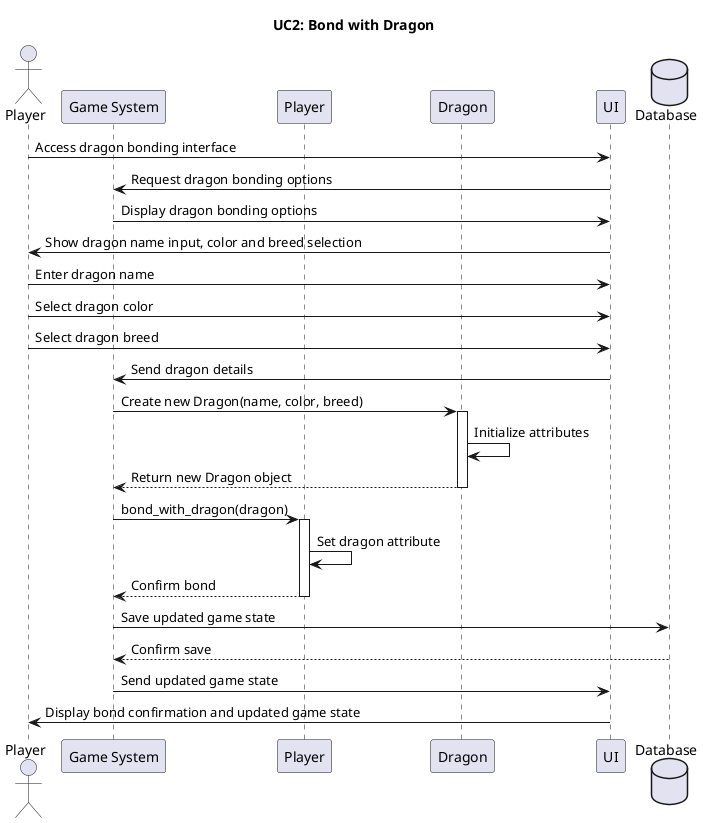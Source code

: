 @startuml
title UC2: Bond with Dragon

actor Player
participant "Game System" as Game
participant "Player" as PlayerClass
participant "Dragon" as DragonClass
participant "UI" as UI
database "Database" as DB

Player -> UI: Access dragon bonding interface
UI -> Game: Request dragon bonding options

Game -> UI: Display dragon bonding options
UI -> Player: Show dragon name input, color and breed selection

Player -> UI: Enter dragon name
Player -> UI: Select dragon color
Player -> UI: Select dragon breed
UI -> Game: Send dragon details

Game -> DragonClass: Create new Dragon(name, color, breed)
activate DragonClass
DragonClass -> DragonClass: Initialize attributes
DragonClass --> Game: Return new Dragon object
deactivate DragonClass

Game -> PlayerClass: bond_with_dragon(dragon)
activate PlayerClass
PlayerClass -> PlayerClass: Set dragon attribute
PlayerClass --> Game: Confirm bond
deactivate PlayerClass

Game -> DB: Save updated game state
DB --> Game: Confirm save

Game -> UI: Send updated game state
UI -> Player: Display bond confirmation and updated game state

@enduml
